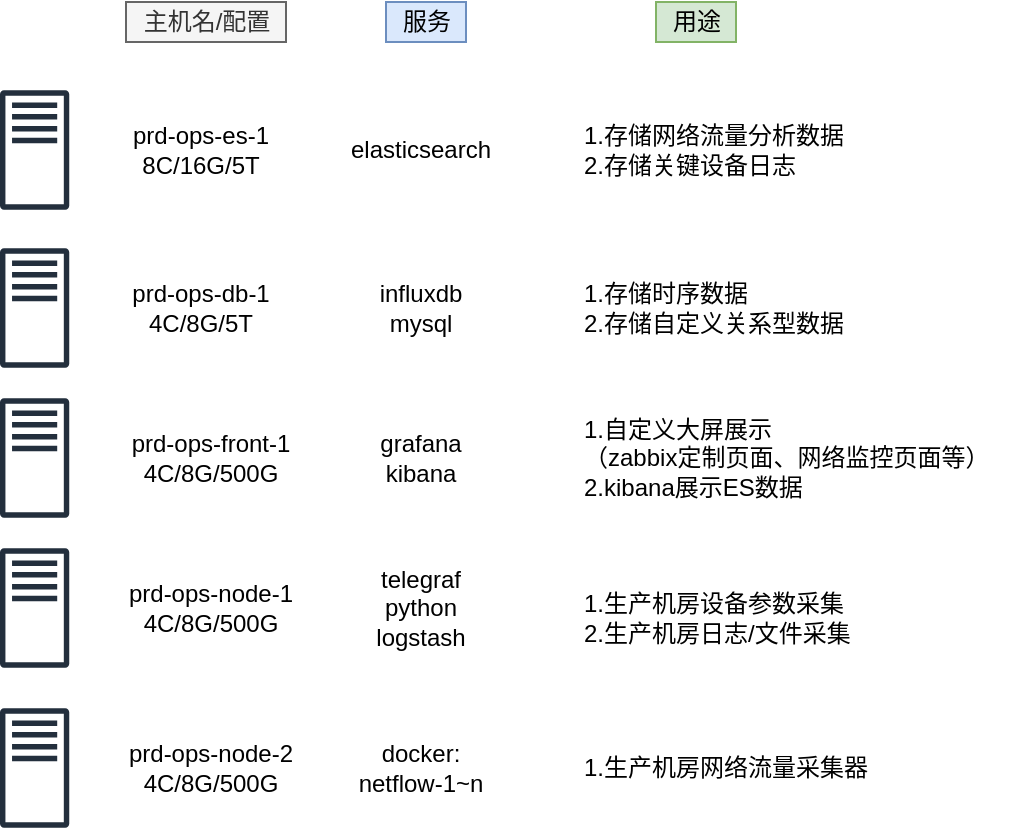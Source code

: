 <mxfile version="16.2.6" type="github">
  <diagram id="M0WVf2To3Flb4aFUHyW2" name="Page-1">
    <mxGraphModel dx="1040" dy="516" grid="0" gridSize="10" guides="1" tooltips="1" connect="1" arrows="1" fold="1" page="1" pageScale="1" pageWidth="1169" pageHeight="827" math="0" shadow="0">
      <root>
        <mxCell id="0" />
        <mxCell id="1" parent="0" />
        <mxCell id="w6TZy_TVgEyDya5JYvPt-2" value="" style="sketch=0;outlineConnect=0;fontColor=#232F3E;gradientColor=none;fillColor=#232F3D;strokeColor=none;dashed=0;verticalLabelPosition=bottom;verticalAlign=top;align=center;html=1;fontSize=12;fontStyle=0;aspect=fixed;pointerEvents=1;shape=mxgraph.aws4.traditional_server;" vertex="1" parent="1">
          <mxGeometry x="82" y="118" width="34.62" height="60" as="geometry" />
        </mxCell>
        <mxCell id="w6TZy_TVgEyDya5JYvPt-3" value="prd-ops-es-1&lt;br&gt;8C/16G/5T" style="text;html=1;align=center;verticalAlign=middle;resizable=0;points=[];autosize=1;strokeColor=none;fillColor=none;" vertex="1" parent="1">
          <mxGeometry x="141.62" y="133" width="80" height="30" as="geometry" />
        </mxCell>
        <mxCell id="w6TZy_TVgEyDya5JYvPt-4" value="prd-ops-db-1&lt;br&gt;4C/8G/5T" style="text;html=1;align=center;verticalAlign=middle;resizable=0;points=[];autosize=1;strokeColor=none;fillColor=none;" vertex="1" parent="1">
          <mxGeometry x="141.62" y="212" width="80" height="30" as="geometry" />
        </mxCell>
        <mxCell id="w6TZy_TVgEyDya5JYvPt-5" value="prd-ops-front-1&lt;br&gt;4C/8G/500G" style="text;html=1;align=center;verticalAlign=middle;resizable=0;points=[];autosize=1;strokeColor=none;fillColor=none;" vertex="1" parent="1">
          <mxGeometry x="141.62" y="287" width="90" height="30" as="geometry" />
        </mxCell>
        <mxCell id="w6TZy_TVgEyDya5JYvPt-7" value="" style="sketch=0;outlineConnect=0;fontColor=#232F3E;gradientColor=none;fillColor=#232F3D;strokeColor=none;dashed=0;verticalLabelPosition=bottom;verticalAlign=top;align=center;html=1;fontSize=12;fontStyle=0;aspect=fixed;pointerEvents=1;shape=mxgraph.aws4.traditional_server;" vertex="1" parent="1">
          <mxGeometry x="82" y="197" width="34.62" height="60" as="geometry" />
        </mxCell>
        <mxCell id="w6TZy_TVgEyDya5JYvPt-8" value="" style="sketch=0;outlineConnect=0;fontColor=#232F3E;gradientColor=none;fillColor=#232F3D;strokeColor=none;dashed=0;verticalLabelPosition=bottom;verticalAlign=top;align=center;html=1;fontSize=12;fontStyle=0;aspect=fixed;pointerEvents=1;shape=mxgraph.aws4.traditional_server;" vertex="1" parent="1">
          <mxGeometry x="82" y="272" width="34.62" height="60" as="geometry" />
        </mxCell>
        <mxCell id="w6TZy_TVgEyDya5JYvPt-9" value="" style="sketch=0;outlineConnect=0;fontColor=#232F3E;gradientColor=none;fillColor=#232F3D;strokeColor=none;dashed=0;verticalLabelPosition=bottom;verticalAlign=top;align=center;html=1;fontSize=12;fontStyle=0;aspect=fixed;pointerEvents=1;shape=mxgraph.aws4.traditional_server;" vertex="1" parent="1">
          <mxGeometry x="82" y="347" width="34.62" height="60" as="geometry" />
        </mxCell>
        <mxCell id="w6TZy_TVgEyDya5JYvPt-10" value="" style="sketch=0;outlineConnect=0;fontColor=#232F3E;gradientColor=none;fillColor=#232F3D;strokeColor=none;dashed=0;verticalLabelPosition=bottom;verticalAlign=top;align=center;html=1;fontSize=12;fontStyle=0;aspect=fixed;pointerEvents=1;shape=mxgraph.aws4.traditional_server;" vertex="1" parent="1">
          <mxGeometry x="82" y="427" width="34.62" height="60" as="geometry" />
        </mxCell>
        <mxCell id="w6TZy_TVgEyDya5JYvPt-11" value="prd-ops-node-1&lt;br&gt;4C/8G/500G" style="text;html=1;align=center;verticalAlign=middle;resizable=0;points=[];autosize=1;strokeColor=none;fillColor=none;" vertex="1" parent="1">
          <mxGeometry x="136.62" y="362" width="100" height="30" as="geometry" />
        </mxCell>
        <mxCell id="w6TZy_TVgEyDya5JYvPt-14" value="主机名/配置" style="text;html=1;align=center;verticalAlign=middle;resizable=0;points=[];autosize=1;strokeColor=#666666;fillColor=#f5f5f5;fontColor=#333333;" vertex="1" parent="1">
          <mxGeometry x="145" y="74" width="80" height="20" as="geometry" />
        </mxCell>
        <mxCell id="w6TZy_TVgEyDya5JYvPt-15" value="服务" style="text;html=1;align=center;verticalAlign=middle;resizable=0;points=[];autosize=1;strokeColor=#6c8ebf;fillColor=#dae8fc;" vertex="1" parent="1">
          <mxGeometry x="275" y="74" width="40" height="20" as="geometry" />
        </mxCell>
        <mxCell id="w6TZy_TVgEyDya5JYvPt-16" value="elasticsearch" style="text;html=1;align=center;verticalAlign=middle;resizable=0;points=[];autosize=1;strokeColor=none;fillColor=none;" vertex="1" parent="1">
          <mxGeometry x="246.62" y="138" width="90" height="20" as="geometry" />
        </mxCell>
        <mxCell id="w6TZy_TVgEyDya5JYvPt-17" value="influxdb&lt;br&gt;mysql" style="text;html=1;align=center;verticalAlign=middle;resizable=0;points=[];autosize=1;strokeColor=none;fillColor=none;" vertex="1" parent="1">
          <mxGeometry x="261.62" y="212" width="60" height="30" as="geometry" />
        </mxCell>
        <mxCell id="w6TZy_TVgEyDya5JYvPt-19" value="grafana&lt;br&gt;kibana" style="text;html=1;align=center;verticalAlign=middle;resizable=0;points=[];autosize=1;strokeColor=none;fillColor=none;" vertex="1" parent="1">
          <mxGeometry x="261.62" y="287" width="60" height="30" as="geometry" />
        </mxCell>
        <mxCell id="w6TZy_TVgEyDya5JYvPt-20" value="telegraf&lt;br&gt;python&lt;br&gt;logstash" style="text;html=1;align=center;verticalAlign=middle;resizable=0;points=[];autosize=1;strokeColor=none;fillColor=none;" vertex="1" parent="1">
          <mxGeometry x="261.62" y="352" width="60" height="50" as="geometry" />
        </mxCell>
        <mxCell id="w6TZy_TVgEyDya5JYvPt-21" value="docker:&lt;br&gt;netflow-1~n" style="text;html=1;align=center;verticalAlign=middle;resizable=0;points=[];autosize=1;strokeColor=none;fillColor=none;" vertex="1" parent="1">
          <mxGeometry x="251.62" y="442" width="80" height="30" as="geometry" />
        </mxCell>
        <mxCell id="w6TZy_TVgEyDya5JYvPt-22" value="prd-ops-node-2&lt;br&gt;4C/8G/500G" style="text;html=1;align=center;verticalAlign=middle;resizable=0;points=[];autosize=1;strokeColor=none;fillColor=none;" vertex="1" parent="1">
          <mxGeometry x="136.62" y="442" width="100" height="30" as="geometry" />
        </mxCell>
        <mxCell id="w6TZy_TVgEyDya5JYvPt-23" value="用途" style="text;html=1;align=center;verticalAlign=middle;resizable=0;points=[];autosize=1;strokeColor=#82b366;fillColor=#d5e8d4;" vertex="1" parent="1">
          <mxGeometry x="410" y="74" width="40" height="20" as="geometry" />
        </mxCell>
        <mxCell id="w6TZy_TVgEyDya5JYvPt-24" value="1.存储网络流量分析数据&lt;br&gt;&lt;div&gt;&lt;span&gt;2.存储关键设备日志&lt;/span&gt;&lt;/div&gt;" style="text;html=1;align=left;verticalAlign=middle;resizable=0;points=[];autosize=1;strokeColor=none;fillColor=none;" vertex="1" parent="1">
          <mxGeometry x="371.62" y="132" width="140" height="32" as="geometry" />
        </mxCell>
        <mxCell id="w6TZy_TVgEyDya5JYvPt-25" value="1.存储时序数据&lt;br&gt;2.存储自定义关系型数据" style="text;html=1;align=left;verticalAlign=middle;resizable=0;points=[];autosize=1;strokeColor=none;fillColor=none;" vertex="1" parent="1">
          <mxGeometry x="371.62" y="212" width="150" height="30" as="geometry" />
        </mxCell>
        <mxCell id="w6TZy_TVgEyDya5JYvPt-26" value="1.自定义大屏展示&lt;br&gt;（zabbix定制页面、网络监控页面等）&lt;br&gt;2.kibana展示ES数据" style="text;html=1;align=left;verticalAlign=middle;resizable=0;points=[];autosize=1;strokeColor=none;fillColor=none;" vertex="1" parent="1">
          <mxGeometry x="371.62" y="277" width="220" height="50" as="geometry" />
        </mxCell>
        <mxCell id="w6TZy_TVgEyDya5JYvPt-27" value="1.生产机房设备参数采集&lt;br&gt;2.生产机房日志/文件采集" style="text;html=1;align=left;verticalAlign=middle;resizable=0;points=[];autosize=1;strokeColor=none;fillColor=none;" vertex="1" parent="1">
          <mxGeometry x="371.62" y="367" width="150" height="30" as="geometry" />
        </mxCell>
        <mxCell id="w6TZy_TVgEyDya5JYvPt-28" value="1.生产机房网络流量采集器" style="text;html=1;align=left;verticalAlign=middle;resizable=0;points=[];autosize=1;strokeColor=none;fillColor=none;" vertex="1" parent="1">
          <mxGeometry x="371.62" y="447" width="160" height="20" as="geometry" />
        </mxCell>
      </root>
    </mxGraphModel>
  </diagram>
</mxfile>
